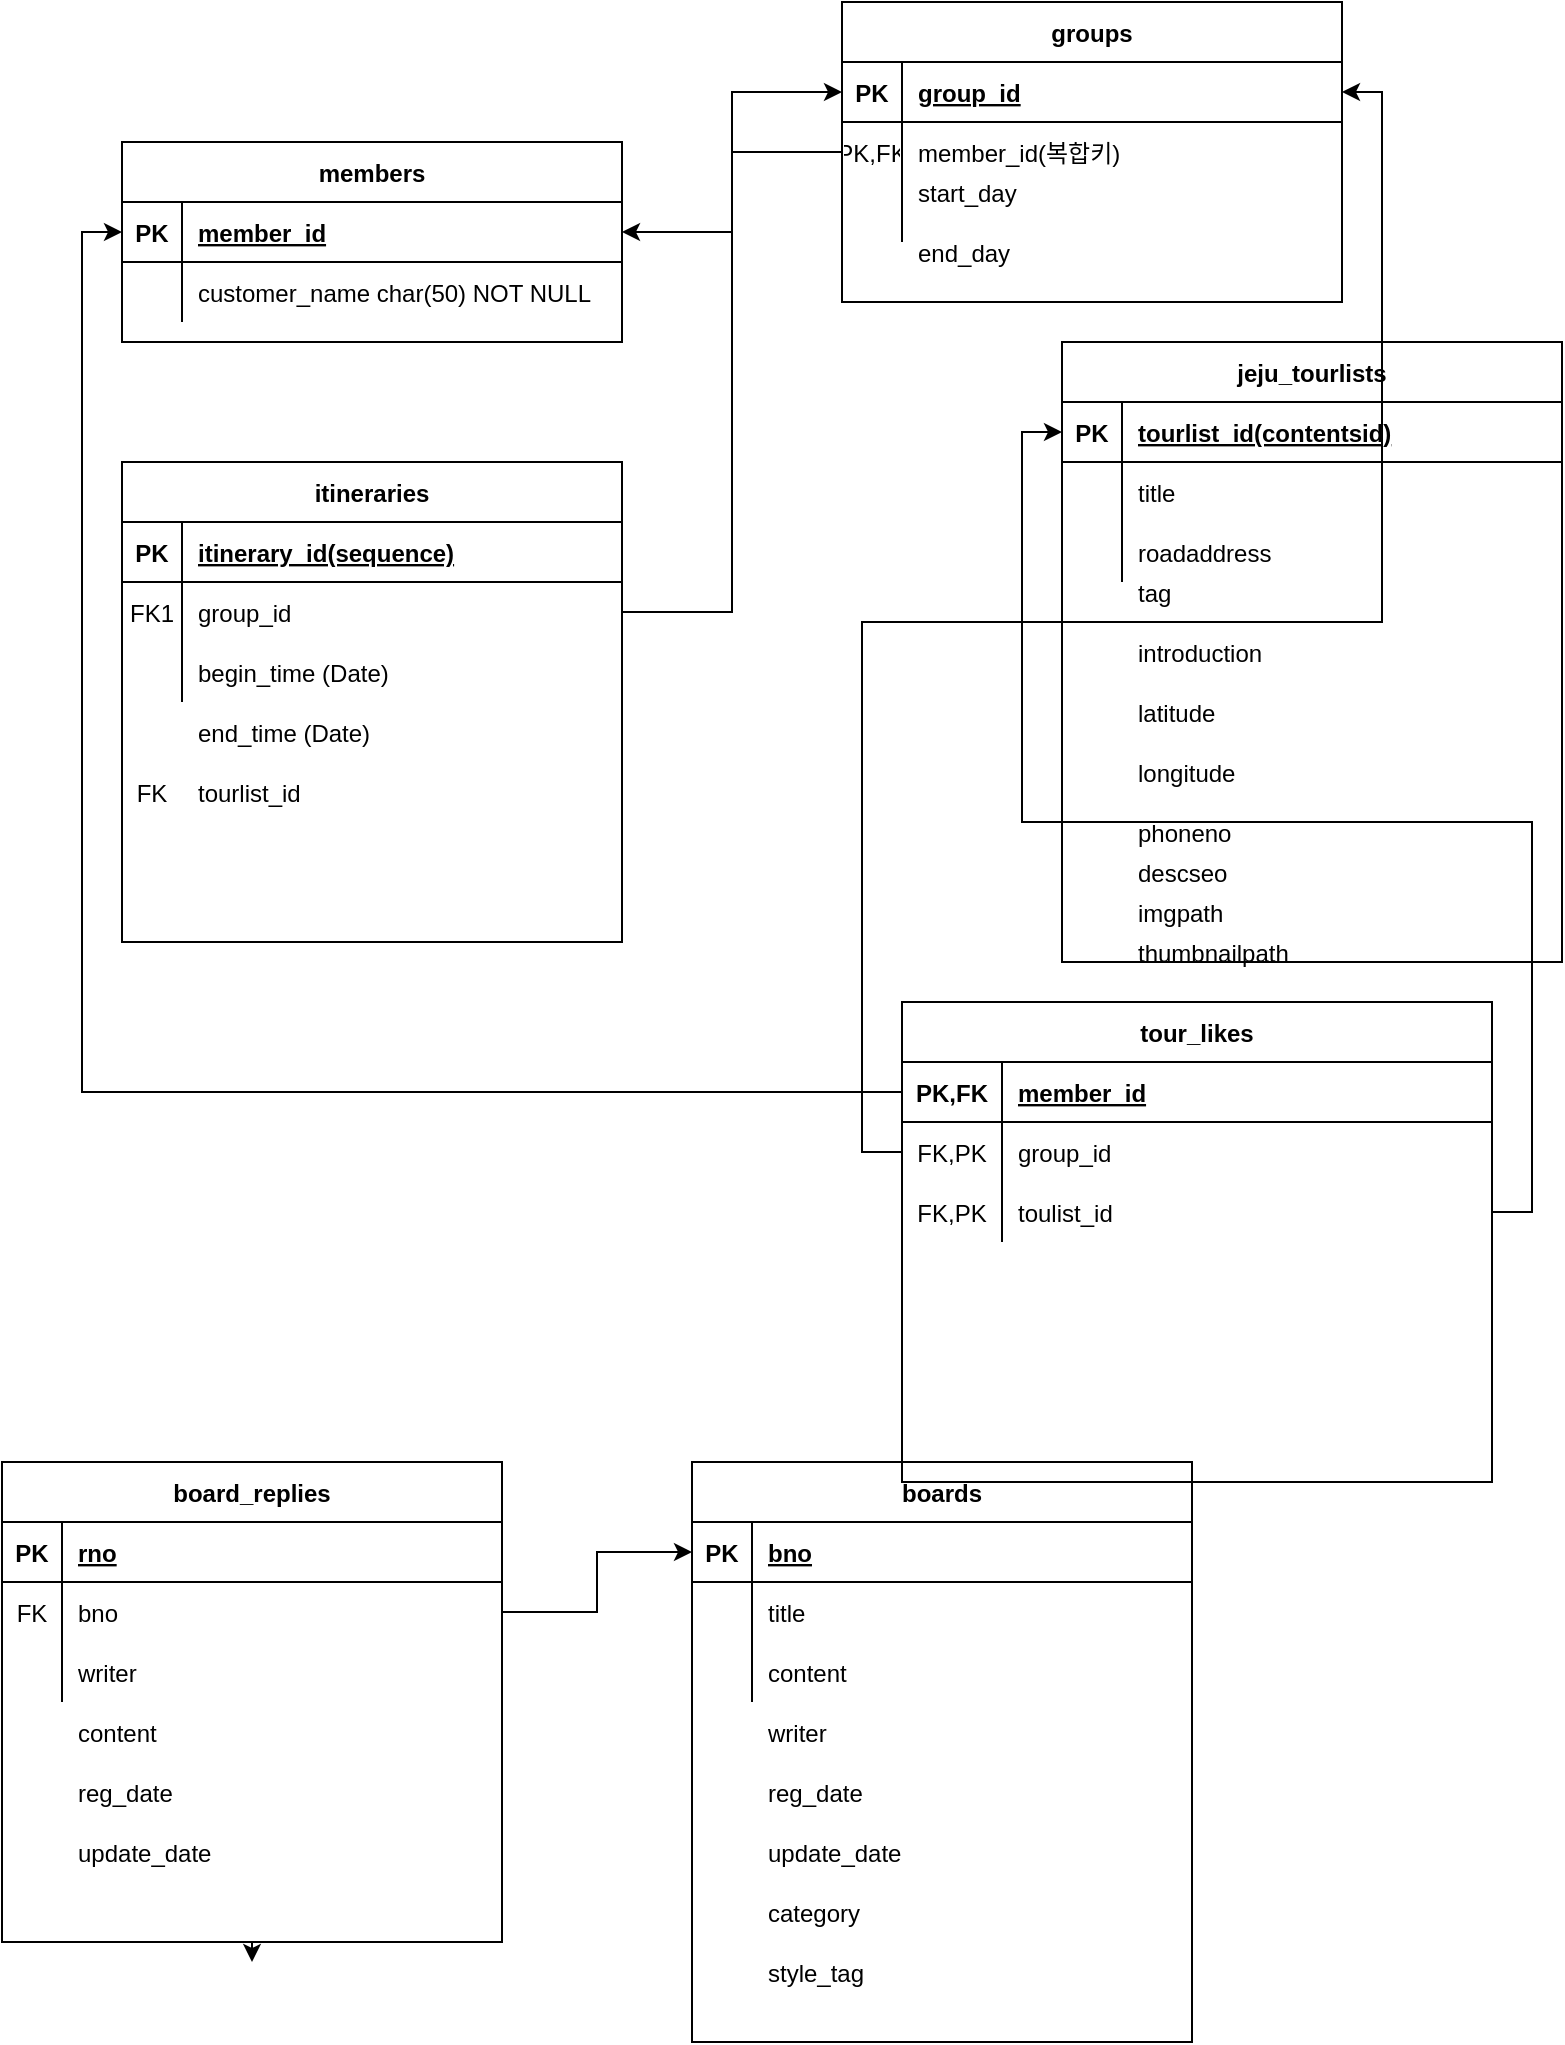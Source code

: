<mxfile version="14.7.5" type="github">
  <diagram id="R2lEEEUBdFMjLlhIrx00" name="Page-1">
    <mxGraphModel dx="382" dy="467" grid="1" gridSize="10" guides="1" tooltips="1" connect="1" arrows="1" fold="1" page="1" pageScale="1" pageWidth="850" pageHeight="1100" math="0" shadow="0" extFonts="Permanent Marker^https://fonts.googleapis.com/css?family=Permanent+Marker">
      <root>
        <mxCell id="0" />
        <mxCell id="1" parent="0" />
        <mxCell id="C-vyLk0tnHw3VtMMgP7b-2" value="groups" style="shape=table;startSize=30;container=1;collapsible=1;childLayout=tableLayout;fixedRows=1;rowLines=0;fontStyle=1;align=center;resizeLast=1;" parent="1" vertex="1">
          <mxGeometry x="480" y="50" width="250" height="150" as="geometry" />
        </mxCell>
        <mxCell id="C-vyLk0tnHw3VtMMgP7b-3" value="" style="shape=partialRectangle;collapsible=0;dropTarget=0;pointerEvents=0;fillColor=none;points=[[0,0.5],[1,0.5]];portConstraint=eastwest;top=0;left=0;right=0;bottom=1;" parent="C-vyLk0tnHw3VtMMgP7b-2" vertex="1">
          <mxGeometry y="30" width="250" height="30" as="geometry" />
        </mxCell>
        <mxCell id="C-vyLk0tnHw3VtMMgP7b-4" value="PK" style="shape=partialRectangle;overflow=hidden;connectable=0;fillColor=none;top=0;left=0;bottom=0;right=0;fontStyle=1;" parent="C-vyLk0tnHw3VtMMgP7b-3" vertex="1">
          <mxGeometry width="30" height="30" as="geometry" />
        </mxCell>
        <mxCell id="C-vyLk0tnHw3VtMMgP7b-5" value="group_id" style="shape=partialRectangle;overflow=hidden;connectable=0;fillColor=none;top=0;left=0;bottom=0;right=0;align=left;spacingLeft=6;fontStyle=5;" parent="C-vyLk0tnHw3VtMMgP7b-3" vertex="1">
          <mxGeometry x="30" width="220" height="30" as="geometry" />
        </mxCell>
        <mxCell id="C-vyLk0tnHw3VtMMgP7b-6" value="" style="shape=partialRectangle;collapsible=0;dropTarget=0;pointerEvents=0;fillColor=none;points=[[0,0.5],[1,0.5]];portConstraint=eastwest;top=0;left=0;right=0;bottom=0;" parent="C-vyLk0tnHw3VtMMgP7b-2" vertex="1">
          <mxGeometry y="60" width="250" height="30" as="geometry" />
        </mxCell>
        <mxCell id="C-vyLk0tnHw3VtMMgP7b-7" value="PK,FK" style="shape=partialRectangle;overflow=hidden;connectable=0;fillColor=none;top=0;left=0;bottom=0;right=0;" parent="C-vyLk0tnHw3VtMMgP7b-6" vertex="1">
          <mxGeometry width="30" height="30" as="geometry" />
        </mxCell>
        <mxCell id="C-vyLk0tnHw3VtMMgP7b-8" value="member_id(복합키)" style="shape=partialRectangle;overflow=hidden;connectable=0;fillColor=none;top=0;left=0;bottom=0;right=0;align=left;spacingLeft=6;" parent="C-vyLk0tnHw3VtMMgP7b-6" vertex="1">
          <mxGeometry x="30" width="220" height="30" as="geometry" />
        </mxCell>
        <mxCell id="C-vyLk0tnHw3VtMMgP7b-9" value="" style="shape=partialRectangle;collapsible=0;dropTarget=0;pointerEvents=0;fillColor=none;points=[[0,0.5],[1,0.5]];portConstraint=eastwest;top=0;left=0;right=0;bottom=0;" parent="C-vyLk0tnHw3VtMMgP7b-2" vertex="1">
          <mxGeometry y="90" width="250" height="30" as="geometry" />
        </mxCell>
        <mxCell id="C-vyLk0tnHw3VtMMgP7b-10" value="" style="shape=partialRectangle;overflow=hidden;connectable=0;fillColor=none;top=0;left=0;bottom=0;right=0;" parent="C-vyLk0tnHw3VtMMgP7b-9" vertex="1">
          <mxGeometry width="30" height="30" as="geometry" />
        </mxCell>
        <mxCell id="C-vyLk0tnHw3VtMMgP7b-11" value="" style="shape=partialRectangle;overflow=hidden;connectable=0;fillColor=none;top=0;left=0;bottom=0;right=0;align=left;spacingLeft=6;" parent="C-vyLk0tnHw3VtMMgP7b-9" vertex="1">
          <mxGeometry x="30" width="220" height="30" as="geometry" />
        </mxCell>
        <mxCell id="C-vyLk0tnHw3VtMMgP7b-13" value="jeju_tourlists" style="shape=table;startSize=30;container=1;collapsible=1;childLayout=tableLayout;fixedRows=1;rowLines=0;fontStyle=1;align=center;resizeLast=1;" parent="1" vertex="1">
          <mxGeometry x="590" y="220" width="250" height="310" as="geometry" />
        </mxCell>
        <mxCell id="C-vyLk0tnHw3VtMMgP7b-14" value="" style="shape=partialRectangle;collapsible=0;dropTarget=0;pointerEvents=0;fillColor=none;points=[[0,0.5],[1,0.5]];portConstraint=eastwest;top=0;left=0;right=0;bottom=1;" parent="C-vyLk0tnHw3VtMMgP7b-13" vertex="1">
          <mxGeometry y="30" width="250" height="30" as="geometry" />
        </mxCell>
        <mxCell id="C-vyLk0tnHw3VtMMgP7b-15" value="PK" style="shape=partialRectangle;overflow=hidden;connectable=0;fillColor=none;top=0;left=0;bottom=0;right=0;fontStyle=1;" parent="C-vyLk0tnHw3VtMMgP7b-14" vertex="1">
          <mxGeometry width="30" height="30" as="geometry" />
        </mxCell>
        <mxCell id="C-vyLk0tnHw3VtMMgP7b-16" value="tourlist_id(contentsid)" style="shape=partialRectangle;overflow=hidden;connectable=0;fillColor=none;top=0;left=0;bottom=0;right=0;align=left;spacingLeft=6;fontStyle=5;" parent="C-vyLk0tnHw3VtMMgP7b-14" vertex="1">
          <mxGeometry x="30" width="220" height="30" as="geometry" />
        </mxCell>
        <mxCell id="C-vyLk0tnHw3VtMMgP7b-17" value="" style="shape=partialRectangle;collapsible=0;dropTarget=0;pointerEvents=0;fillColor=none;points=[[0,0.5],[1,0.5]];portConstraint=eastwest;top=0;left=0;right=0;bottom=0;" parent="C-vyLk0tnHw3VtMMgP7b-13" vertex="1">
          <mxGeometry y="60" width="250" height="30" as="geometry" />
        </mxCell>
        <mxCell id="C-vyLk0tnHw3VtMMgP7b-18" value="" style="shape=partialRectangle;overflow=hidden;connectable=0;fillColor=none;top=0;left=0;bottom=0;right=0;" parent="C-vyLk0tnHw3VtMMgP7b-17" vertex="1">
          <mxGeometry width="30" height="30" as="geometry" />
        </mxCell>
        <mxCell id="C-vyLk0tnHw3VtMMgP7b-19" value="title" style="shape=partialRectangle;overflow=hidden;connectable=0;fillColor=none;top=0;left=0;bottom=0;right=0;align=left;spacingLeft=6;" parent="C-vyLk0tnHw3VtMMgP7b-17" vertex="1">
          <mxGeometry x="30" width="220" height="30" as="geometry" />
        </mxCell>
        <mxCell id="C-vyLk0tnHw3VtMMgP7b-20" value="" style="shape=partialRectangle;collapsible=0;dropTarget=0;pointerEvents=0;fillColor=none;points=[[0,0.5],[1,0.5]];portConstraint=eastwest;top=0;left=0;right=0;bottom=0;" parent="C-vyLk0tnHw3VtMMgP7b-13" vertex="1">
          <mxGeometry y="90" width="250" height="30" as="geometry" />
        </mxCell>
        <mxCell id="C-vyLk0tnHw3VtMMgP7b-21" value="" style="shape=partialRectangle;overflow=hidden;connectable=0;fillColor=none;top=0;left=0;bottom=0;right=0;" parent="C-vyLk0tnHw3VtMMgP7b-20" vertex="1">
          <mxGeometry width="30" height="30" as="geometry" />
        </mxCell>
        <mxCell id="C-vyLk0tnHw3VtMMgP7b-22" value="" style="shape=partialRectangle;overflow=hidden;connectable=0;fillColor=none;top=0;left=0;bottom=0;right=0;align=left;spacingLeft=6;" parent="C-vyLk0tnHw3VtMMgP7b-20" vertex="1">
          <mxGeometry x="30" width="220" height="30" as="geometry" />
        </mxCell>
        <mxCell id="C-vyLk0tnHw3VtMMgP7b-23" value="members" style="shape=table;startSize=30;container=1;collapsible=1;childLayout=tableLayout;fixedRows=1;rowLines=0;fontStyle=1;align=center;resizeLast=1;" parent="1" vertex="1">
          <mxGeometry x="120" y="120" width="250" height="100" as="geometry" />
        </mxCell>
        <mxCell id="C-vyLk0tnHw3VtMMgP7b-24" value="" style="shape=partialRectangle;collapsible=0;dropTarget=0;pointerEvents=0;fillColor=none;points=[[0,0.5],[1,0.5]];portConstraint=eastwest;top=0;left=0;right=0;bottom=1;" parent="C-vyLk0tnHw3VtMMgP7b-23" vertex="1">
          <mxGeometry y="30" width="250" height="30" as="geometry" />
        </mxCell>
        <mxCell id="C-vyLk0tnHw3VtMMgP7b-25" value="PK" style="shape=partialRectangle;overflow=hidden;connectable=0;fillColor=none;top=0;left=0;bottom=0;right=0;fontStyle=1;" parent="C-vyLk0tnHw3VtMMgP7b-24" vertex="1">
          <mxGeometry width="30" height="30" as="geometry" />
        </mxCell>
        <mxCell id="C-vyLk0tnHw3VtMMgP7b-26" value="member_id" style="shape=partialRectangle;overflow=hidden;connectable=0;fillColor=none;top=0;left=0;bottom=0;right=0;align=left;spacingLeft=6;fontStyle=5;" parent="C-vyLk0tnHw3VtMMgP7b-24" vertex="1">
          <mxGeometry x="30" width="220" height="30" as="geometry" />
        </mxCell>
        <mxCell id="C-vyLk0tnHw3VtMMgP7b-27" value="" style="shape=partialRectangle;collapsible=0;dropTarget=0;pointerEvents=0;fillColor=none;points=[[0,0.5],[1,0.5]];portConstraint=eastwest;top=0;left=0;right=0;bottom=0;" parent="C-vyLk0tnHw3VtMMgP7b-23" vertex="1">
          <mxGeometry y="60" width="250" height="30" as="geometry" />
        </mxCell>
        <mxCell id="C-vyLk0tnHw3VtMMgP7b-28" value="" style="shape=partialRectangle;overflow=hidden;connectable=0;fillColor=none;top=0;left=0;bottom=0;right=0;" parent="C-vyLk0tnHw3VtMMgP7b-27" vertex="1">
          <mxGeometry width="30" height="30" as="geometry" />
        </mxCell>
        <mxCell id="C-vyLk0tnHw3VtMMgP7b-29" value="customer_name char(50) NOT NULL" style="shape=partialRectangle;overflow=hidden;connectable=0;fillColor=none;top=0;left=0;bottom=0;right=0;align=left;spacingLeft=6;" parent="C-vyLk0tnHw3VtMMgP7b-27" vertex="1">
          <mxGeometry x="30" width="220" height="30" as="geometry" />
        </mxCell>
        <mxCell id="G1X6z-pqs9MJgb4z-90c-1" value="itineraries" style="shape=table;startSize=30;container=1;collapsible=1;childLayout=tableLayout;fixedRows=1;rowLines=0;fontStyle=1;align=center;resizeLast=1;" parent="1" vertex="1">
          <mxGeometry x="120" y="280" width="250" height="240" as="geometry" />
        </mxCell>
        <mxCell id="G1X6z-pqs9MJgb4z-90c-2" value="" style="shape=partialRectangle;collapsible=0;dropTarget=0;pointerEvents=0;fillColor=none;points=[[0,0.5],[1,0.5]];portConstraint=eastwest;top=0;left=0;right=0;bottom=1;" parent="G1X6z-pqs9MJgb4z-90c-1" vertex="1">
          <mxGeometry y="30" width="250" height="30" as="geometry" />
        </mxCell>
        <mxCell id="G1X6z-pqs9MJgb4z-90c-3" value="PK" style="shape=partialRectangle;overflow=hidden;connectable=0;fillColor=none;top=0;left=0;bottom=0;right=0;fontStyle=1;" parent="G1X6z-pqs9MJgb4z-90c-2" vertex="1">
          <mxGeometry width="30" height="30" as="geometry" />
        </mxCell>
        <mxCell id="G1X6z-pqs9MJgb4z-90c-4" value="itinerary_id(sequence)" style="shape=partialRectangle;overflow=hidden;connectable=0;fillColor=none;top=0;left=0;bottom=0;right=0;align=left;spacingLeft=6;fontStyle=5;" parent="G1X6z-pqs9MJgb4z-90c-2" vertex="1">
          <mxGeometry x="30" width="220" height="30" as="geometry" />
        </mxCell>
        <mxCell id="G1X6z-pqs9MJgb4z-90c-5" value="" style="shape=partialRectangle;collapsible=0;dropTarget=0;pointerEvents=0;fillColor=none;points=[[0,0.5],[1,0.5]];portConstraint=eastwest;top=0;left=0;right=0;bottom=0;" parent="G1X6z-pqs9MJgb4z-90c-1" vertex="1">
          <mxGeometry y="60" width="250" height="30" as="geometry" />
        </mxCell>
        <mxCell id="G1X6z-pqs9MJgb4z-90c-6" value="FK1" style="shape=partialRectangle;overflow=hidden;connectable=0;fillColor=none;top=0;left=0;bottom=0;right=0;" parent="G1X6z-pqs9MJgb4z-90c-5" vertex="1">
          <mxGeometry width="30" height="30" as="geometry" />
        </mxCell>
        <mxCell id="G1X6z-pqs9MJgb4z-90c-7" value="group_id" style="shape=partialRectangle;overflow=hidden;connectable=0;fillColor=none;top=0;left=0;bottom=0;right=0;align=left;spacingLeft=6;" parent="G1X6z-pqs9MJgb4z-90c-5" vertex="1">
          <mxGeometry x="30" width="220" height="30" as="geometry" />
        </mxCell>
        <mxCell id="G1X6z-pqs9MJgb4z-90c-8" value="" style="shape=partialRectangle;collapsible=0;dropTarget=0;pointerEvents=0;fillColor=none;points=[[0,0.5],[1,0.5]];portConstraint=eastwest;top=0;left=0;right=0;bottom=0;" parent="G1X6z-pqs9MJgb4z-90c-1" vertex="1">
          <mxGeometry y="90" width="250" height="30" as="geometry" />
        </mxCell>
        <mxCell id="G1X6z-pqs9MJgb4z-90c-9" value="" style="shape=partialRectangle;overflow=hidden;connectable=0;fillColor=none;top=0;left=0;bottom=0;right=0;" parent="G1X6z-pqs9MJgb4z-90c-8" vertex="1">
          <mxGeometry width="30" height="30" as="geometry" />
        </mxCell>
        <mxCell id="G1X6z-pqs9MJgb4z-90c-10" value="begin_time (Date)" style="shape=partialRectangle;overflow=hidden;connectable=0;fillColor=none;top=0;left=0;bottom=0;right=0;align=left;spacingLeft=6;" parent="G1X6z-pqs9MJgb4z-90c-8" vertex="1">
          <mxGeometry x="30" width="220" height="30" as="geometry" />
        </mxCell>
        <mxCell id="G1X6z-pqs9MJgb4z-90c-11" value="end_time (Date)" style="shape=partialRectangle;overflow=hidden;connectable=0;fillColor=none;top=0;left=0;bottom=0;right=0;align=left;spacingLeft=6;" parent="1" vertex="1">
          <mxGeometry x="150" y="400" width="220" height="30" as="geometry" />
        </mxCell>
        <mxCell id="G1X6z-pqs9MJgb4z-90c-12" value="tourlist_id" style="shape=partialRectangle;overflow=hidden;connectable=0;fillColor=none;top=0;left=0;bottom=0;right=0;align=left;spacingLeft=6;" parent="1" vertex="1">
          <mxGeometry x="150" y="430" width="220" height="30" as="geometry" />
        </mxCell>
        <mxCell id="G1X6z-pqs9MJgb4z-90c-13" value="FK" style="shape=partialRectangle;overflow=hidden;connectable=0;fillColor=none;top=0;left=0;bottom=0;right=0;" parent="1" vertex="1">
          <mxGeometry x="120" y="430" width="30" height="30" as="geometry" />
        </mxCell>
        <mxCell id="G1X6z-pqs9MJgb4z-90c-14" style="edgeStyle=orthogonalEdgeStyle;rounded=0;orthogonalLoop=1;jettySize=auto;html=1;exitX=1;exitY=0.5;exitDx=0;exitDy=0;entryX=0;entryY=0.5;entryDx=0;entryDy=0;" parent="1" source="G1X6z-pqs9MJgb4z-90c-5" target="C-vyLk0tnHw3VtMMgP7b-3" edge="1">
          <mxGeometry relative="1" as="geometry" />
        </mxCell>
        <mxCell id="G1X6z-pqs9MJgb4z-90c-15" value="start_day" style="shape=partialRectangle;overflow=hidden;connectable=0;fillColor=none;top=0;left=0;bottom=0;right=0;align=left;spacingLeft=6;" parent="1" vertex="1">
          <mxGeometry x="510" y="130" width="220" height="30" as="geometry" />
        </mxCell>
        <mxCell id="G1X6z-pqs9MJgb4z-90c-16" value="end_day" style="shape=partialRectangle;overflow=hidden;connectable=0;fillColor=none;top=0;left=0;bottom=0;right=0;align=left;spacingLeft=6;" parent="1" vertex="1">
          <mxGeometry x="510" y="160" width="220" height="30" as="geometry" />
        </mxCell>
        <mxCell id="G1X6z-pqs9MJgb4z-90c-17" value="boards" style="shape=table;startSize=30;container=1;collapsible=1;childLayout=tableLayout;fixedRows=1;rowLines=0;fontStyle=1;align=center;resizeLast=1;" parent="1" vertex="1">
          <mxGeometry x="405" y="780" width="250" height="290" as="geometry" />
        </mxCell>
        <mxCell id="G1X6z-pqs9MJgb4z-90c-18" value="" style="shape=partialRectangle;collapsible=0;dropTarget=0;pointerEvents=0;fillColor=none;points=[[0,0.5],[1,0.5]];portConstraint=eastwest;top=0;left=0;right=0;bottom=1;" parent="G1X6z-pqs9MJgb4z-90c-17" vertex="1">
          <mxGeometry y="30" width="250" height="30" as="geometry" />
        </mxCell>
        <mxCell id="G1X6z-pqs9MJgb4z-90c-19" value="PK" style="shape=partialRectangle;overflow=hidden;connectable=0;fillColor=none;top=0;left=0;bottom=0;right=0;fontStyle=1;" parent="G1X6z-pqs9MJgb4z-90c-18" vertex="1">
          <mxGeometry width="30" height="30" as="geometry" />
        </mxCell>
        <mxCell id="G1X6z-pqs9MJgb4z-90c-20" value="bno" style="shape=partialRectangle;overflow=hidden;connectable=0;fillColor=none;top=0;left=0;bottom=0;right=0;align=left;spacingLeft=6;fontStyle=5;" parent="G1X6z-pqs9MJgb4z-90c-18" vertex="1">
          <mxGeometry x="30" width="220" height="30" as="geometry" />
        </mxCell>
        <mxCell id="G1X6z-pqs9MJgb4z-90c-21" value="" style="shape=partialRectangle;collapsible=0;dropTarget=0;pointerEvents=0;fillColor=none;points=[[0,0.5],[1,0.5]];portConstraint=eastwest;top=0;left=0;right=0;bottom=0;" parent="G1X6z-pqs9MJgb4z-90c-17" vertex="1">
          <mxGeometry y="60" width="250" height="30" as="geometry" />
        </mxCell>
        <mxCell id="G1X6z-pqs9MJgb4z-90c-22" value="" style="shape=partialRectangle;overflow=hidden;connectable=0;fillColor=none;top=0;left=0;bottom=0;right=0;" parent="G1X6z-pqs9MJgb4z-90c-21" vertex="1">
          <mxGeometry width="30" height="30" as="geometry" />
        </mxCell>
        <mxCell id="G1X6z-pqs9MJgb4z-90c-23" value="title" style="shape=partialRectangle;overflow=hidden;connectable=0;fillColor=none;top=0;left=0;bottom=0;right=0;align=left;spacingLeft=6;" parent="G1X6z-pqs9MJgb4z-90c-21" vertex="1">
          <mxGeometry x="30" width="220" height="30" as="geometry" />
        </mxCell>
        <mxCell id="G1X6z-pqs9MJgb4z-90c-24" value="" style="shape=partialRectangle;collapsible=0;dropTarget=0;pointerEvents=0;fillColor=none;points=[[0,0.5],[1,0.5]];portConstraint=eastwest;top=0;left=0;right=0;bottom=0;" parent="G1X6z-pqs9MJgb4z-90c-17" vertex="1">
          <mxGeometry y="90" width="250" height="30" as="geometry" />
        </mxCell>
        <mxCell id="G1X6z-pqs9MJgb4z-90c-25" value="" style="shape=partialRectangle;overflow=hidden;connectable=0;fillColor=none;top=0;left=0;bottom=0;right=0;" parent="G1X6z-pqs9MJgb4z-90c-24" vertex="1">
          <mxGeometry width="30" height="30" as="geometry" />
        </mxCell>
        <mxCell id="G1X6z-pqs9MJgb4z-90c-26" value="content" style="shape=partialRectangle;overflow=hidden;connectable=0;fillColor=none;top=0;left=0;bottom=0;right=0;align=left;spacingLeft=6;" parent="G1X6z-pqs9MJgb4z-90c-24" vertex="1">
          <mxGeometry x="30" width="220" height="30" as="geometry" />
        </mxCell>
        <mxCell id="G1X6z-pqs9MJgb4z-90c-45" style="edgeStyle=orthogonalEdgeStyle;rounded=0;orthogonalLoop=1;jettySize=auto;html=1;exitX=0.5;exitY=1;exitDx=0;exitDy=0;" parent="1" source="G1X6z-pqs9MJgb4z-90c-27" edge="1">
          <mxGeometry relative="1" as="geometry">
            <mxPoint x="185" y="1030" as="targetPoint" />
          </mxGeometry>
        </mxCell>
        <mxCell id="G1X6z-pqs9MJgb4z-90c-27" value="board_replies" style="shape=table;startSize=30;container=1;collapsible=1;childLayout=tableLayout;fixedRows=1;rowLines=0;fontStyle=1;align=center;resizeLast=1;" parent="1" vertex="1">
          <mxGeometry x="60" y="780" width="250" height="240" as="geometry" />
        </mxCell>
        <mxCell id="G1X6z-pqs9MJgb4z-90c-28" value="" style="shape=partialRectangle;collapsible=0;dropTarget=0;pointerEvents=0;fillColor=none;points=[[0,0.5],[1,0.5]];portConstraint=eastwest;top=0;left=0;right=0;bottom=1;" parent="G1X6z-pqs9MJgb4z-90c-27" vertex="1">
          <mxGeometry y="30" width="250" height="30" as="geometry" />
        </mxCell>
        <mxCell id="G1X6z-pqs9MJgb4z-90c-29" value="PK" style="shape=partialRectangle;overflow=hidden;connectable=0;fillColor=none;top=0;left=0;bottom=0;right=0;fontStyle=1;" parent="G1X6z-pqs9MJgb4z-90c-28" vertex="1">
          <mxGeometry width="30" height="30" as="geometry" />
        </mxCell>
        <mxCell id="G1X6z-pqs9MJgb4z-90c-30" value="rno" style="shape=partialRectangle;overflow=hidden;connectable=0;fillColor=none;top=0;left=0;bottom=0;right=0;align=left;spacingLeft=6;fontStyle=5;" parent="G1X6z-pqs9MJgb4z-90c-28" vertex="1">
          <mxGeometry x="30" width="220" height="30" as="geometry" />
        </mxCell>
        <mxCell id="G1X6z-pqs9MJgb4z-90c-31" value="" style="shape=partialRectangle;collapsible=0;dropTarget=0;pointerEvents=0;fillColor=none;points=[[0,0.5],[1,0.5]];portConstraint=eastwest;top=0;left=0;right=0;bottom=0;" parent="G1X6z-pqs9MJgb4z-90c-27" vertex="1">
          <mxGeometry y="60" width="250" height="30" as="geometry" />
        </mxCell>
        <mxCell id="G1X6z-pqs9MJgb4z-90c-32" value="FK" style="shape=partialRectangle;overflow=hidden;connectable=0;fillColor=none;top=0;left=0;bottom=0;right=0;" parent="G1X6z-pqs9MJgb4z-90c-31" vertex="1">
          <mxGeometry width="30" height="30" as="geometry" />
        </mxCell>
        <mxCell id="G1X6z-pqs9MJgb4z-90c-33" value="bno" style="shape=partialRectangle;overflow=hidden;connectable=0;fillColor=none;top=0;left=0;bottom=0;right=0;align=left;spacingLeft=6;" parent="G1X6z-pqs9MJgb4z-90c-31" vertex="1">
          <mxGeometry x="30" width="220" height="30" as="geometry" />
        </mxCell>
        <mxCell id="G1X6z-pqs9MJgb4z-90c-34" value="" style="shape=partialRectangle;collapsible=0;dropTarget=0;pointerEvents=0;fillColor=none;points=[[0,0.5],[1,0.5]];portConstraint=eastwest;top=0;left=0;right=0;bottom=0;" parent="G1X6z-pqs9MJgb4z-90c-27" vertex="1">
          <mxGeometry y="90" width="250" height="30" as="geometry" />
        </mxCell>
        <mxCell id="G1X6z-pqs9MJgb4z-90c-35" value="" style="shape=partialRectangle;overflow=hidden;connectable=0;fillColor=none;top=0;left=0;bottom=0;right=0;" parent="G1X6z-pqs9MJgb4z-90c-34" vertex="1">
          <mxGeometry width="30" height="30" as="geometry" />
        </mxCell>
        <mxCell id="G1X6z-pqs9MJgb4z-90c-36" value="writer" style="shape=partialRectangle;overflow=hidden;connectable=0;fillColor=none;top=0;left=0;bottom=0;right=0;align=left;spacingLeft=6;" parent="G1X6z-pqs9MJgb4z-90c-34" vertex="1">
          <mxGeometry x="30" width="220" height="30" as="geometry" />
        </mxCell>
        <mxCell id="G1X6z-pqs9MJgb4z-90c-37" value="writer" style="shape=partialRectangle;overflow=hidden;connectable=0;fillColor=none;top=0;left=0;bottom=0;right=0;align=left;spacingLeft=6;" parent="1" vertex="1">
          <mxGeometry x="435" y="900" width="220" height="30" as="geometry" />
        </mxCell>
        <mxCell id="G1X6z-pqs9MJgb4z-90c-38" value="reg_date" style="shape=partialRectangle;overflow=hidden;connectable=0;fillColor=none;top=0;left=0;bottom=0;right=0;align=left;spacingLeft=6;" parent="1" vertex="1">
          <mxGeometry x="435" y="930" width="220" height="30" as="geometry" />
        </mxCell>
        <mxCell id="G1X6z-pqs9MJgb4z-90c-39" value="update_date" style="shape=partialRectangle;overflow=hidden;connectable=0;fillColor=none;top=0;left=0;bottom=0;right=0;align=left;spacingLeft=6;" parent="1" vertex="1">
          <mxGeometry x="435" y="960" width="220" height="30" as="geometry" />
        </mxCell>
        <mxCell id="G1X6z-pqs9MJgb4z-90c-40" value="category" style="shape=partialRectangle;overflow=hidden;connectable=0;fillColor=none;top=0;left=0;bottom=0;right=0;align=left;spacingLeft=6;" parent="1" vertex="1">
          <mxGeometry x="435" y="990" width="220" height="30" as="geometry" />
        </mxCell>
        <mxCell id="G1X6z-pqs9MJgb4z-90c-41" value="style_tag" style="shape=partialRectangle;overflow=hidden;connectable=0;fillColor=none;top=0;left=0;bottom=0;right=0;align=left;spacingLeft=6;" parent="1" vertex="1">
          <mxGeometry x="435" y="1020" width="220" height="30" as="geometry" />
        </mxCell>
        <mxCell id="G1X6z-pqs9MJgb4z-90c-42" value="content" style="shape=partialRectangle;overflow=hidden;connectable=0;fillColor=none;top=0;left=0;bottom=0;right=0;align=left;spacingLeft=6;" parent="1" vertex="1">
          <mxGeometry x="90" y="900" width="220" height="30" as="geometry" />
        </mxCell>
        <mxCell id="G1X6z-pqs9MJgb4z-90c-43" value="reg_date" style="shape=partialRectangle;overflow=hidden;connectable=0;fillColor=none;top=0;left=0;bottom=0;right=0;align=left;spacingLeft=6;" parent="1" vertex="1">
          <mxGeometry x="90" y="930" width="220" height="30" as="geometry" />
        </mxCell>
        <mxCell id="G1X6z-pqs9MJgb4z-90c-44" value="update_date" style="shape=partialRectangle;overflow=hidden;connectable=0;fillColor=none;top=0;left=0;bottom=0;right=0;align=left;spacingLeft=6;" parent="1" vertex="1">
          <mxGeometry x="90" y="960" width="220" height="30" as="geometry" />
        </mxCell>
        <mxCell id="G1X6z-pqs9MJgb4z-90c-46" value="tour_likes" style="shape=table;startSize=30;container=1;collapsible=1;childLayout=tableLayout;fixedRows=1;rowLines=0;fontStyle=1;align=center;resizeLast=1;" parent="1" vertex="1">
          <mxGeometry x="510" y="550" width="295" height="240" as="geometry" />
        </mxCell>
        <mxCell id="G1X6z-pqs9MJgb4z-90c-47" value="" style="shape=partialRectangle;collapsible=0;dropTarget=0;pointerEvents=0;fillColor=none;points=[[0,0.5],[1,0.5]];portConstraint=eastwest;top=0;left=0;right=0;bottom=1;" parent="G1X6z-pqs9MJgb4z-90c-46" vertex="1">
          <mxGeometry y="30" width="295" height="30" as="geometry" />
        </mxCell>
        <mxCell id="G1X6z-pqs9MJgb4z-90c-48" value="PK,FK" style="shape=partialRectangle;overflow=hidden;connectable=0;fillColor=none;top=0;left=0;bottom=0;right=0;fontStyle=1;" parent="G1X6z-pqs9MJgb4z-90c-47" vertex="1">
          <mxGeometry width="50" height="30" as="geometry" />
        </mxCell>
        <mxCell id="G1X6z-pqs9MJgb4z-90c-49" value="member_id" style="shape=partialRectangle;overflow=hidden;connectable=0;fillColor=none;top=0;left=0;bottom=0;right=0;align=left;spacingLeft=6;fontStyle=5;" parent="G1X6z-pqs9MJgb4z-90c-47" vertex="1">
          <mxGeometry x="50" width="245" height="30" as="geometry" />
        </mxCell>
        <mxCell id="G1X6z-pqs9MJgb4z-90c-50" value="" style="shape=partialRectangle;collapsible=0;dropTarget=0;pointerEvents=0;fillColor=none;points=[[0,0.5],[1,0.5]];portConstraint=eastwest;top=0;left=0;right=0;bottom=0;" parent="G1X6z-pqs9MJgb4z-90c-46" vertex="1">
          <mxGeometry y="60" width="295" height="30" as="geometry" />
        </mxCell>
        <mxCell id="G1X6z-pqs9MJgb4z-90c-51" value="FK,PK" style="shape=partialRectangle;overflow=hidden;connectable=0;fillColor=none;top=0;left=0;bottom=0;right=0;" parent="G1X6z-pqs9MJgb4z-90c-50" vertex="1">
          <mxGeometry width="50" height="30" as="geometry" />
        </mxCell>
        <mxCell id="G1X6z-pqs9MJgb4z-90c-52" value="group_id" style="shape=partialRectangle;overflow=hidden;connectable=0;fillColor=none;top=0;left=0;bottom=0;right=0;align=left;spacingLeft=6;" parent="G1X6z-pqs9MJgb4z-90c-50" vertex="1">
          <mxGeometry x="50" width="245" height="30" as="geometry" />
        </mxCell>
        <mxCell id="G1X6z-pqs9MJgb4z-90c-53" value="" style="shape=partialRectangle;collapsible=0;dropTarget=0;pointerEvents=0;fillColor=none;points=[[0,0.5],[1,0.5]];portConstraint=eastwest;top=0;left=0;right=0;bottom=0;" parent="G1X6z-pqs9MJgb4z-90c-46" vertex="1">
          <mxGeometry y="90" width="295" height="30" as="geometry" />
        </mxCell>
        <mxCell id="G1X6z-pqs9MJgb4z-90c-54" value="FK,PK" style="shape=partialRectangle;overflow=hidden;connectable=0;fillColor=none;top=0;left=0;bottom=0;right=0;" parent="G1X6z-pqs9MJgb4z-90c-53" vertex="1">
          <mxGeometry width="50" height="30" as="geometry" />
        </mxCell>
        <mxCell id="G1X6z-pqs9MJgb4z-90c-55" value="toulist_id" style="shape=partialRectangle;overflow=hidden;connectable=0;fillColor=none;top=0;left=0;bottom=0;right=0;align=left;spacingLeft=6;" parent="G1X6z-pqs9MJgb4z-90c-53" vertex="1">
          <mxGeometry x="50" width="245" height="30" as="geometry" />
        </mxCell>
        <mxCell id="G1X6z-pqs9MJgb4z-90c-56" value="" style="shape=partialRectangle;overflow=hidden;connectable=0;fillColor=none;top=0;left=0;bottom=0;right=0;align=left;spacingLeft=6;" parent="1" vertex="1">
          <mxGeometry x="550" y="620" width="245" height="30" as="geometry" />
        </mxCell>
        <mxCell id="G1X6z-pqs9MJgb4z-90c-57" value="" style="shape=partialRectangle;overflow=hidden;connectable=0;fillColor=none;top=0;left=0;bottom=0;right=0;" parent="1" vertex="1">
          <mxGeometry x="500" y="620" width="50" height="30" as="geometry" />
        </mxCell>
        <mxCell id="qylWw5o05CMXm1xLK5Je-1" style="edgeStyle=orthogonalEdgeStyle;rounded=0;orthogonalLoop=1;jettySize=auto;html=1;exitX=0;exitY=0.5;exitDx=0;exitDy=0;" edge="1" parent="1" source="C-vyLk0tnHw3VtMMgP7b-6" target="C-vyLk0tnHw3VtMMgP7b-24">
          <mxGeometry relative="1" as="geometry" />
        </mxCell>
        <mxCell id="qylWw5o05CMXm1xLK5Je-3" style="edgeStyle=orthogonalEdgeStyle;rounded=0;orthogonalLoop=1;jettySize=auto;html=1;entryX=0;entryY=0.5;entryDx=0;entryDy=0;" edge="1" parent="1" source="G1X6z-pqs9MJgb4z-90c-31" target="G1X6z-pqs9MJgb4z-90c-18">
          <mxGeometry relative="1" as="geometry" />
        </mxCell>
        <mxCell id="qylWw5o05CMXm1xLK5Je-4" style="edgeStyle=orthogonalEdgeStyle;rounded=0;orthogonalLoop=1;jettySize=auto;html=1;exitX=0;exitY=0.5;exitDx=0;exitDy=0;entryX=0;entryY=0.5;entryDx=0;entryDy=0;" edge="1" parent="1" source="G1X6z-pqs9MJgb4z-90c-47" target="C-vyLk0tnHw3VtMMgP7b-24">
          <mxGeometry relative="1" as="geometry" />
        </mxCell>
        <mxCell id="qylWw5o05CMXm1xLK5Je-5" style="edgeStyle=orthogonalEdgeStyle;rounded=0;orthogonalLoop=1;jettySize=auto;html=1;entryX=1;entryY=0.5;entryDx=0;entryDy=0;" edge="1" parent="1" source="G1X6z-pqs9MJgb4z-90c-50" target="C-vyLk0tnHw3VtMMgP7b-3">
          <mxGeometry relative="1" as="geometry" />
        </mxCell>
        <mxCell id="qylWw5o05CMXm1xLK5Je-6" style="edgeStyle=orthogonalEdgeStyle;rounded=0;orthogonalLoop=1;jettySize=auto;html=1;" edge="1" parent="1" source="G1X6z-pqs9MJgb4z-90c-53" target="C-vyLk0tnHw3VtMMgP7b-14">
          <mxGeometry relative="1" as="geometry" />
        </mxCell>
        <mxCell id="qylWw5o05CMXm1xLK5Je-7" value="roadaddress" style="shape=partialRectangle;overflow=hidden;connectable=0;fillColor=none;top=0;left=0;bottom=0;right=0;align=left;spacingLeft=6;" vertex="1" parent="1">
          <mxGeometry x="620" y="310" width="220" height="30" as="geometry" />
        </mxCell>
        <mxCell id="qylWw5o05CMXm1xLK5Je-8" value="tag" style="shape=partialRectangle;overflow=hidden;connectable=0;fillColor=none;top=0;left=0;bottom=0;right=0;align=left;spacingLeft=6;" vertex="1" parent="1">
          <mxGeometry x="620" y="330" width="220" height="30" as="geometry" />
        </mxCell>
        <mxCell id="qylWw5o05CMXm1xLK5Je-9" value="introduction" style="shape=partialRectangle;overflow=hidden;connectable=0;fillColor=none;top=0;left=0;bottom=0;right=0;align=left;spacingLeft=6;" vertex="1" parent="1">
          <mxGeometry x="620" y="360" width="220" height="30" as="geometry" />
        </mxCell>
        <mxCell id="qylWw5o05CMXm1xLK5Je-10" value=" latitude" style="shape=partialRectangle;overflow=hidden;connectable=0;fillColor=none;top=0;left=0;bottom=0;right=0;align=left;spacingLeft=6;" vertex="1" parent="1">
          <mxGeometry x="620" y="390" width="220" height="30" as="geometry" />
        </mxCell>
        <mxCell id="qylWw5o05CMXm1xLK5Je-11" value="  longitude" style="shape=partialRectangle;overflow=hidden;connectable=0;fillColor=none;top=0;left=0;bottom=0;right=0;align=left;spacingLeft=6;" vertex="1" parent="1">
          <mxGeometry x="620" y="420" width="220" height="30" as="geometry" />
        </mxCell>
        <mxCell id="qylWw5o05CMXm1xLK5Je-12" value="  phoneno" style="shape=partialRectangle;overflow=hidden;connectable=0;fillColor=none;top=0;left=0;bottom=0;right=0;align=left;spacingLeft=6;" vertex="1" parent="1">
          <mxGeometry x="620" y="450" width="220" height="30" as="geometry" />
        </mxCell>
        <mxCell id="qylWw5o05CMXm1xLK5Je-13" value="   descseo" style="shape=partialRectangle;overflow=hidden;connectable=0;fillColor=none;top=0;left=0;bottom=0;right=0;align=left;spacingLeft=6;" vertex="1" parent="1">
          <mxGeometry x="620" y="470" width="220" height="30" as="geometry" />
        </mxCell>
        <mxCell id="qylWw5o05CMXm1xLK5Je-14" value="  imgpath" style="shape=partialRectangle;overflow=hidden;connectable=0;fillColor=none;top=0;left=0;bottom=0;right=0;align=left;spacingLeft=6;" vertex="1" parent="1">
          <mxGeometry x="620" y="490" width="220" height="30" as="geometry" />
        </mxCell>
        <mxCell id="qylWw5o05CMXm1xLK5Je-15" value="  thumbnailpath" style="shape=partialRectangle;overflow=hidden;connectable=0;fillColor=none;top=0;left=0;bottom=0;right=0;align=left;spacingLeft=6;" vertex="1" parent="1">
          <mxGeometry x="620" y="510" width="220" height="30" as="geometry" />
        </mxCell>
      </root>
    </mxGraphModel>
  </diagram>
</mxfile>
